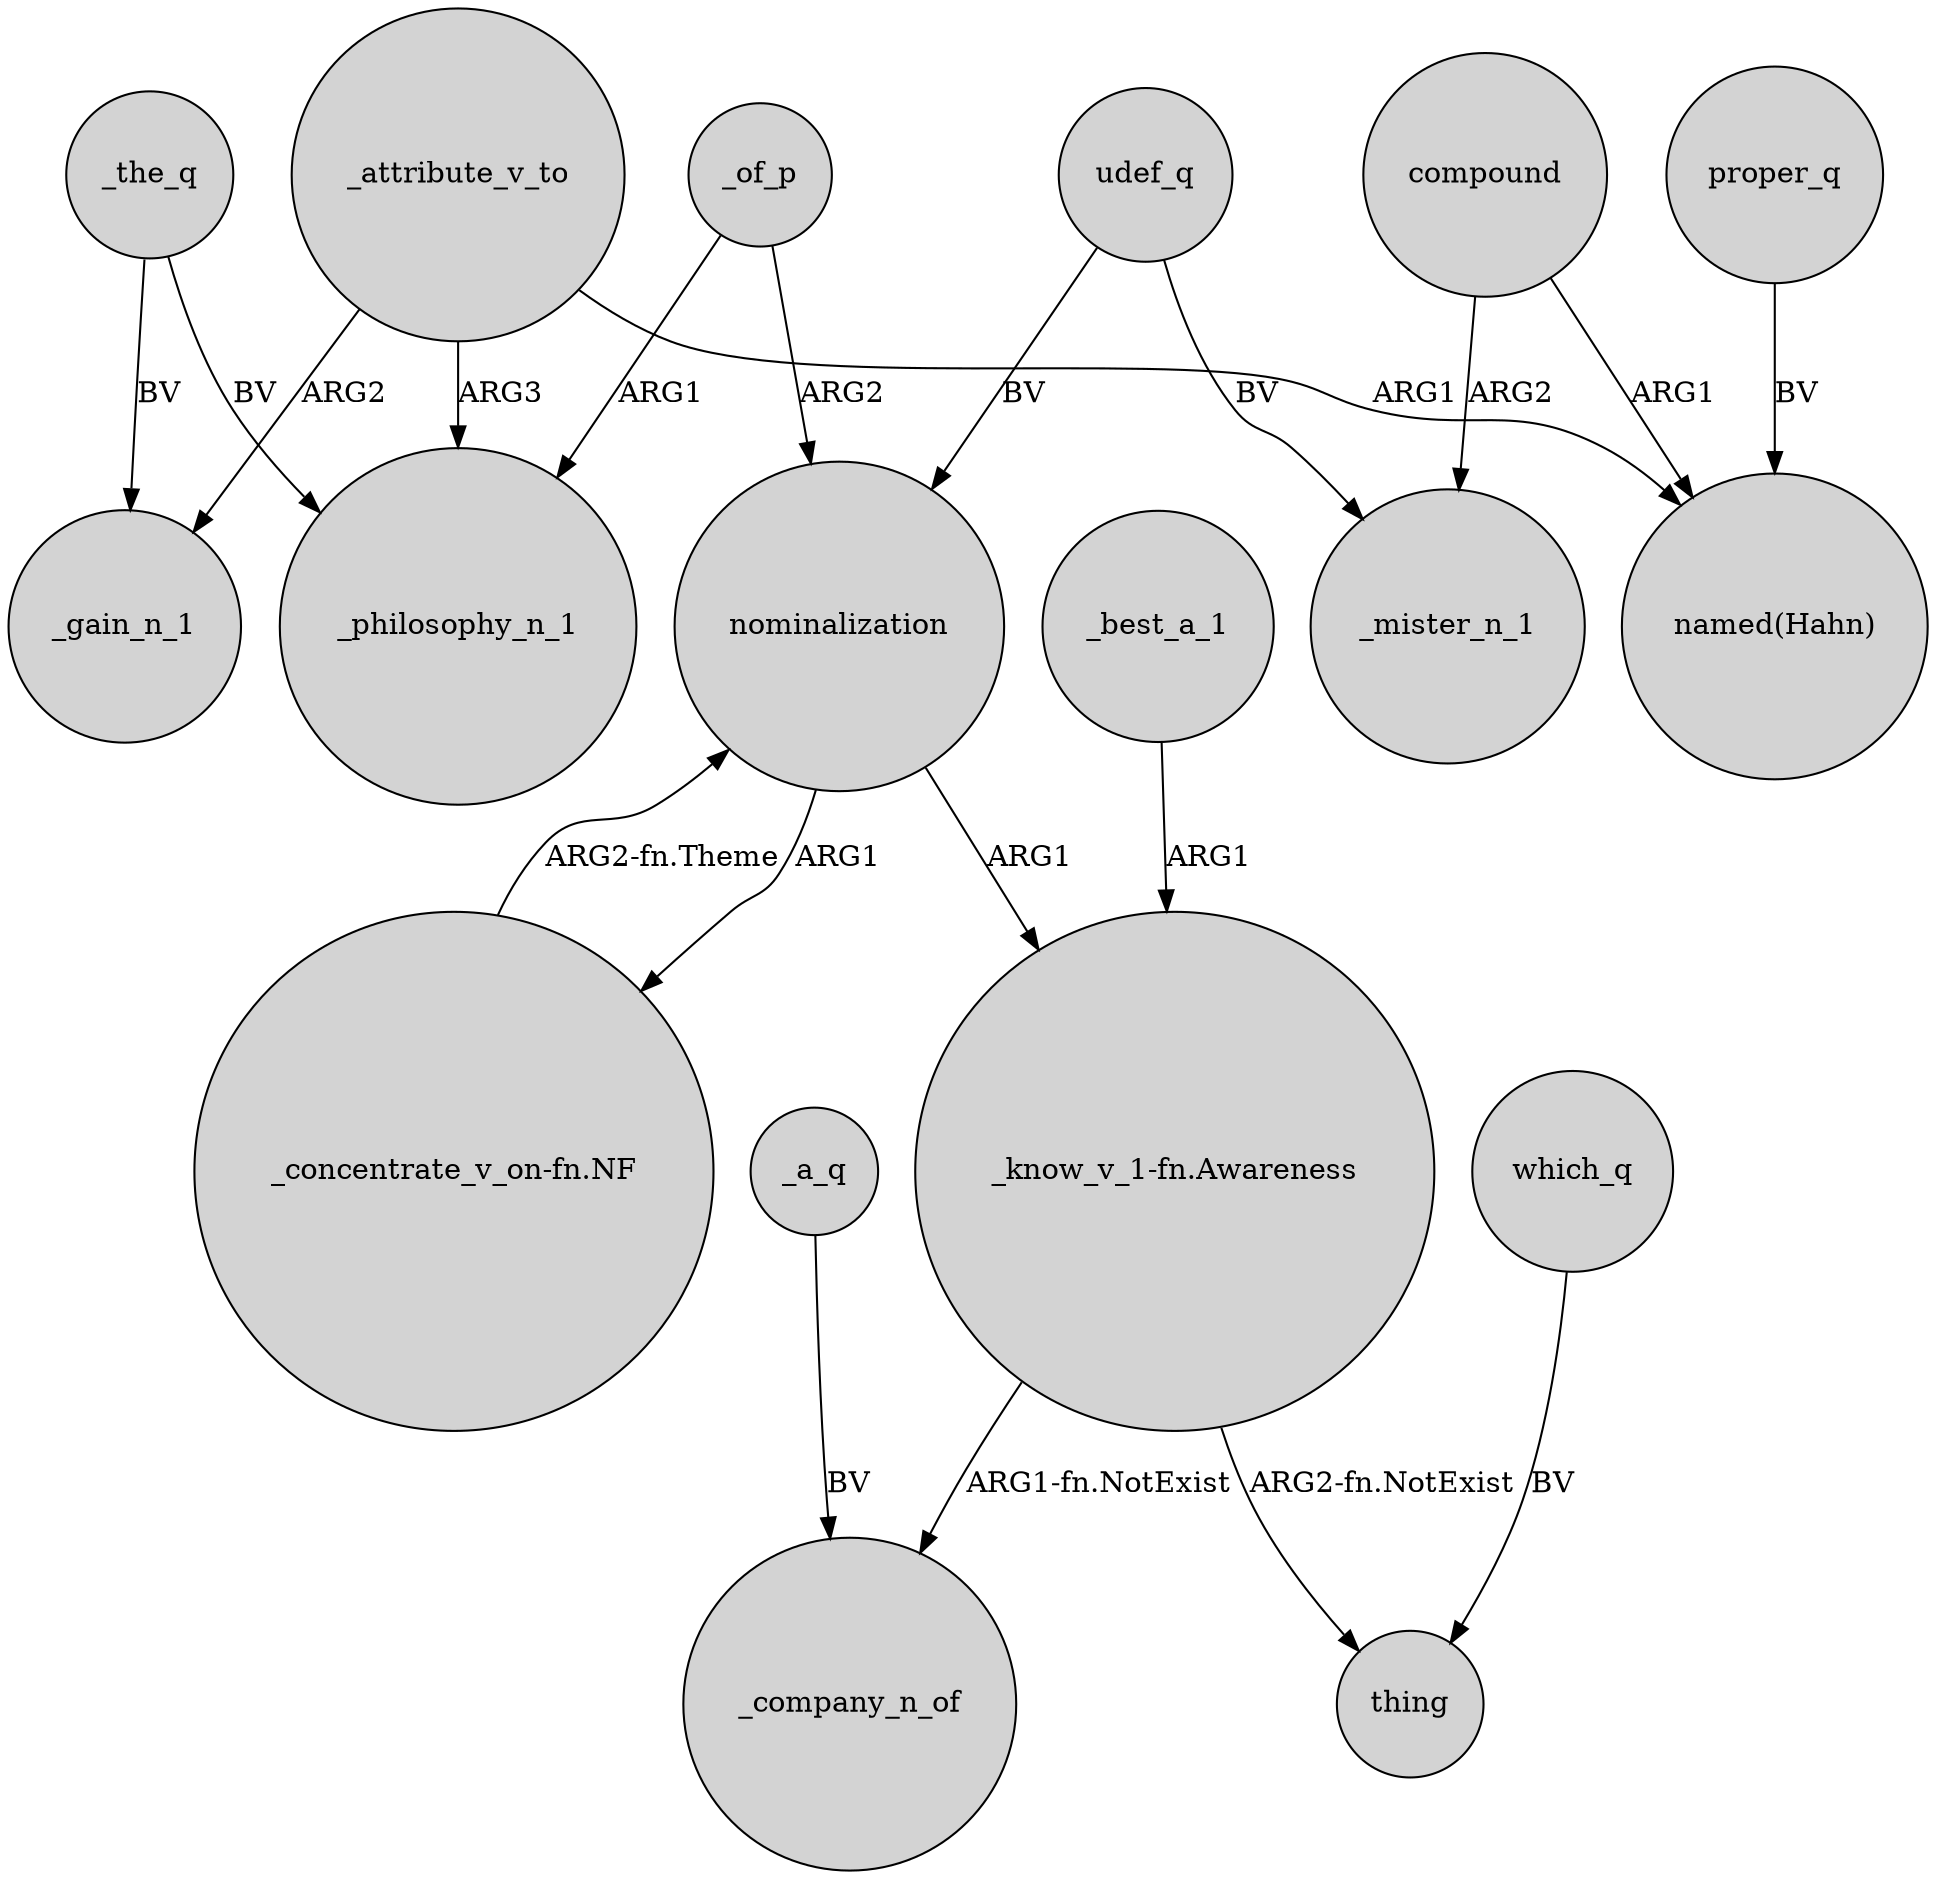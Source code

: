 digraph {
	node [shape=circle style=filled]
	_attribute_v_to -> _gain_n_1 [label=ARG2]
	compound -> "named(Hahn)" [label=ARG1]
	_best_a_1 -> "_know_v_1-fn.Awareness" [label=ARG1]
	"_know_v_1-fn.Awareness" -> _company_n_of [label="ARG1-fn.NotExist"]
	compound -> _mister_n_1 [label=ARG2]
	_of_p -> _philosophy_n_1 [label=ARG1]
	"_know_v_1-fn.Awareness" -> thing [label="ARG2-fn.NotExist"]
	udef_q -> _mister_n_1 [label=BV]
	"_concentrate_v_on-fn.NF" -> nominalization [label="ARG2-fn.Theme"]
	proper_q -> "named(Hahn)" [label=BV]
	_the_q -> _gain_n_1 [label=BV]
	_attribute_v_to -> "named(Hahn)" [label=ARG1]
	_of_p -> nominalization [label=ARG2]
	udef_q -> nominalization [label=BV]
	_a_q -> _company_n_of [label=BV]
	_attribute_v_to -> _philosophy_n_1 [label=ARG3]
	nominalization -> "_concentrate_v_on-fn.NF" [label=ARG1]
	nominalization -> "_know_v_1-fn.Awareness" [label=ARG1]
	_the_q -> _philosophy_n_1 [label=BV]
	which_q -> thing [label=BV]
}

